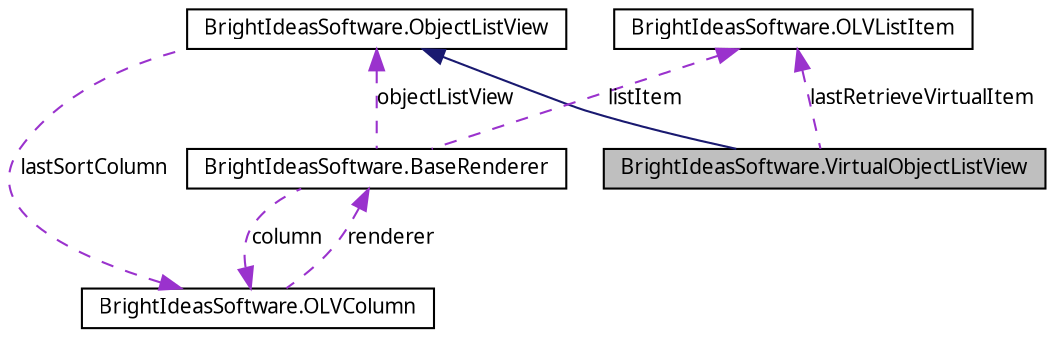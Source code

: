digraph G
{
  edge [fontname="FreeSans.ttf",fontsize=10,labelfontname="FreeSans.ttf",labelfontsize=10];
  node [fontname="FreeSans.ttf",fontsize=10,shape=record];
  Node1 [label="BrightIdeasSoftware.VirtualObjectListView",height=0.2,width=0.4,color="black", fillcolor="grey75", style="filled" fontcolor="black"];
  Node2 -> Node1 [dir=back,color="midnightblue",fontsize=10,style="solid",fontname="FreeSans.ttf"];
  Node2 [label="BrightIdeasSoftware.ObjectListView",height=0.2,width=0.4,color="black", fillcolor="white", style="filled",URL="$class_bright_ideas_software_1_1_object_list_view.html",tooltip="An object list displays 'aspects' of a collection of objects in a multi-column list..."];
  Node3 -> Node2 [dir=back,color="darkorchid3",fontsize=10,style="dashed",label="lastSortColumn",fontname="FreeSans.ttf"];
  Node3 [label="BrightIdeasSoftware.OLVColumn",height=0.2,width=0.4,color="black", fillcolor="white", style="filled",URL="$class_bright_ideas_software_1_1_o_l_v_column.html",tooltip="An OLVColumn knows which aspect of an object it should present."];
  Node4 -> Node3 [dir=back,color="darkorchid3",fontsize=10,style="dashed",label="renderer",fontname="FreeSans.ttf"];
  Node4 [label="BrightIdeasSoftware.BaseRenderer",height=0.2,width=0.4,color="black", fillcolor="white", style="filled",URL="$class_bright_ideas_software_1_1_base_renderer.html",tooltip="Renderers are responsible for drawing a single cell within an owner drawn ObjectListView..."];
  Node3 -> Node4 [dir=back,color="darkorchid3",fontsize=10,style="dashed",label="column",fontname="FreeSans.ttf"];
  Node2 -> Node4 [dir=back,color="darkorchid3",fontsize=10,style="dashed",label="objectListView",fontname="FreeSans.ttf"];
  Node5 -> Node4 [dir=back,color="darkorchid3",fontsize=10,style="dashed",label="listItem",fontname="FreeSans.ttf"];
  Node5 [label="BrightIdeasSoftware.OLVListItem",height=0.2,width=0.4,color="black", fillcolor="white", style="filled",URL="$class_bright_ideas_software_1_1_o_l_v_list_item.html"];
  Node5 -> Node1 [dir=back,color="darkorchid3",fontsize=10,style="dashed",label="lastRetrieveVirtualItem",fontname="FreeSans.ttf"];
}
